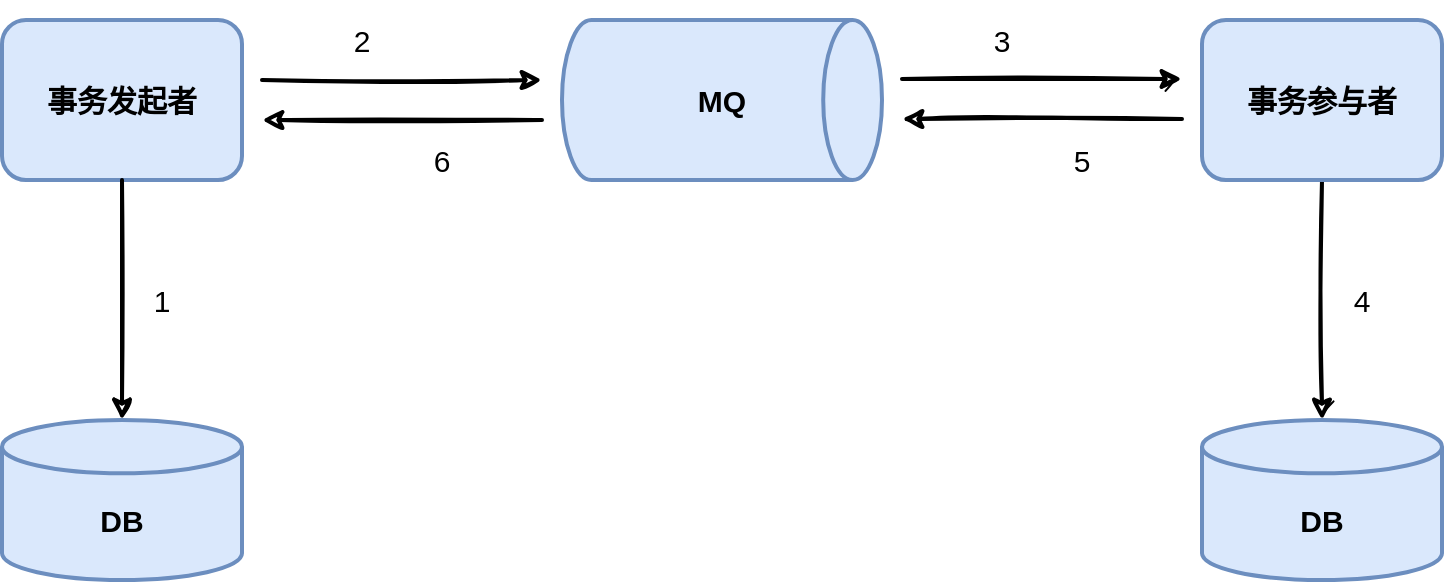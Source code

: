 <mxfile version="20.6.0" type="github">
  <diagram id="_XVtS-1K8bZMeeotLgvq" name="第 1 页">
    <mxGraphModel dx="946" dy="534" grid="1" gridSize="10" guides="1" tooltips="1" connect="1" arrows="1" fold="1" page="1" pageScale="1" pageWidth="827" pageHeight="1169" math="0" shadow="0">
      <root>
        <mxCell id="0" />
        <mxCell id="1" parent="0" />
        <mxCell id="MFO9K4tf-34YZk9_oQ_L-1" value="事务发起者" style="rounded=1;whiteSpace=wrap;html=1;strokeWidth=2;fillWeight=4;hachureGap=8;hachureAngle=45;fillColor=#dae8fc;sketch=0;strokeColor=#6c8ebf;fontSize=15;fontStyle=1" vertex="1" parent="1">
          <mxGeometry x="40" y="160" width="120" height="80" as="geometry" />
        </mxCell>
        <mxCell id="MFO9K4tf-34YZk9_oQ_L-11" style="edgeStyle=orthogonalEdgeStyle;rounded=0;sketch=1;orthogonalLoop=1;jettySize=auto;html=1;entryX=0.5;entryY=0;entryDx=0;entryDy=0;entryPerimeter=0;strokeWidth=2;" edge="1" parent="1" source="MFO9K4tf-34YZk9_oQ_L-2" target="MFO9K4tf-34YZk9_oQ_L-5">
          <mxGeometry relative="1" as="geometry" />
        </mxCell>
        <mxCell id="MFO9K4tf-34YZk9_oQ_L-2" value="事务参与者" style="rounded=1;whiteSpace=wrap;html=1;strokeWidth=2;fillWeight=4;hachureGap=8;hachureAngle=45;fillColor=#dae8fc;sketch=0;strokeColor=#6c8ebf;fontSize=15;fontStyle=1" vertex="1" parent="1">
          <mxGeometry x="640" y="160" width="120" height="80" as="geometry" />
        </mxCell>
        <mxCell id="MFO9K4tf-34YZk9_oQ_L-3" value="" style="strokeWidth=2;html=1;shape=mxgraph.flowchart.database;whiteSpace=wrap;sketch=0;fillColor=#dae8fc;strokeColor=#6c8ebf;" vertex="1" parent="1">
          <mxGeometry x="40" y="360" width="120" height="80" as="geometry" />
        </mxCell>
        <mxCell id="MFO9K4tf-34YZk9_oQ_L-4" value="MQ" style="strokeWidth=2;html=1;shape=mxgraph.flowchart.direct_data;whiteSpace=wrap;sketch=0;fillColor=#dae8fc;strokeColor=#6c8ebf;fontSize=15;fontStyle=1" vertex="1" parent="1">
          <mxGeometry x="320" y="160" width="160" height="80" as="geometry" />
        </mxCell>
        <mxCell id="MFO9K4tf-34YZk9_oQ_L-5" value="" style="strokeWidth=2;html=1;shape=mxgraph.flowchart.database;whiteSpace=wrap;sketch=0;fillColor=#dae8fc;strokeColor=#6c8ebf;" vertex="1" parent="1">
          <mxGeometry x="640" y="360" width="120" height="80" as="geometry" />
        </mxCell>
        <mxCell id="MFO9K4tf-34YZk9_oQ_L-6" value="" style="endArrow=classic;html=1;rounded=0;strokeWidth=2;sketch=1;" edge="1" parent="1">
          <mxGeometry width="50" height="50" relative="1" as="geometry">
            <mxPoint x="170" y="190" as="sourcePoint" />
            <mxPoint x="310" y="190" as="targetPoint" />
          </mxGeometry>
        </mxCell>
        <mxCell id="MFO9K4tf-34YZk9_oQ_L-7" value="" style="endArrow=classic;html=1;rounded=0;strokeWidth=2;sketch=1;" edge="1" parent="1">
          <mxGeometry width="50" height="50" relative="1" as="geometry">
            <mxPoint x="310" y="210" as="sourcePoint" />
            <mxPoint x="170" y="210" as="targetPoint" />
          </mxGeometry>
        </mxCell>
        <mxCell id="MFO9K4tf-34YZk9_oQ_L-8" value="" style="endArrow=classic;html=1;rounded=0;strokeWidth=2;sketch=1;" edge="1" parent="1">
          <mxGeometry width="50" height="50" relative="1" as="geometry">
            <mxPoint x="490" y="189.5" as="sourcePoint" />
            <mxPoint x="630" y="189.5" as="targetPoint" />
          </mxGeometry>
        </mxCell>
        <mxCell id="MFO9K4tf-34YZk9_oQ_L-9" value="" style="endArrow=classic;html=1;rounded=0;strokeWidth=2;sketch=1;" edge="1" parent="1">
          <mxGeometry width="50" height="50" relative="1" as="geometry">
            <mxPoint x="630" y="209.5" as="sourcePoint" />
            <mxPoint x="490" y="209.5" as="targetPoint" />
          </mxGeometry>
        </mxCell>
        <mxCell id="MFO9K4tf-34YZk9_oQ_L-10" value="" style="endArrow=classic;html=1;rounded=0;strokeWidth=2;sketch=1;entryX=0.5;entryY=0;entryDx=0;entryDy=0;entryPerimeter=0;exitX=0.5;exitY=1;exitDx=0;exitDy=0;" edge="1" parent="1" source="MFO9K4tf-34YZk9_oQ_L-1" target="MFO9K4tf-34YZk9_oQ_L-3">
          <mxGeometry width="50" height="50" relative="1" as="geometry">
            <mxPoint x="100" y="250" as="sourcePoint" />
            <mxPoint x="270" y="280" as="targetPoint" />
          </mxGeometry>
        </mxCell>
        <mxCell id="MFO9K4tf-34YZk9_oQ_L-12" value="3" style="text;html=1;strokeColor=none;fillColor=none;align=center;verticalAlign=middle;whiteSpace=wrap;rounded=0;fontSize=15;" vertex="1" parent="1">
          <mxGeometry x="520" y="150" width="40" height="40" as="geometry" />
        </mxCell>
        <mxCell id="MFO9K4tf-34YZk9_oQ_L-13" value="2" style="text;html=1;strokeColor=none;fillColor=none;align=center;verticalAlign=middle;whiteSpace=wrap;rounded=0;fontSize=15;" vertex="1" parent="1">
          <mxGeometry x="200" y="150" width="40" height="40" as="geometry" />
        </mxCell>
        <mxCell id="MFO9K4tf-34YZk9_oQ_L-14" value="5" style="text;html=1;strokeColor=none;fillColor=none;align=center;verticalAlign=middle;whiteSpace=wrap;rounded=0;fontSize=15;" vertex="1" parent="1">
          <mxGeometry x="560" y="210" width="40" height="40" as="geometry" />
        </mxCell>
        <mxCell id="MFO9K4tf-34YZk9_oQ_L-15" value="1" style="text;html=1;strokeColor=none;fillColor=none;align=center;verticalAlign=middle;whiteSpace=wrap;rounded=0;fontSize=15;" vertex="1" parent="1">
          <mxGeometry x="100" y="280" width="40" height="40" as="geometry" />
        </mxCell>
        <mxCell id="MFO9K4tf-34YZk9_oQ_L-16" value="4" style="text;html=1;strokeColor=none;fillColor=none;align=center;verticalAlign=middle;whiteSpace=wrap;rounded=0;fontSize=15;" vertex="1" parent="1">
          <mxGeometry x="700" y="280" width="40" height="40" as="geometry" />
        </mxCell>
        <mxCell id="MFO9K4tf-34YZk9_oQ_L-17" value="6" style="text;html=1;strokeColor=none;fillColor=none;align=center;verticalAlign=middle;whiteSpace=wrap;rounded=0;fontSize=15;" vertex="1" parent="1">
          <mxGeometry x="240" y="210" width="40" height="40" as="geometry" />
        </mxCell>
        <mxCell id="MFO9K4tf-34YZk9_oQ_L-18" value="DB" style="text;html=1;strokeColor=none;fillColor=none;align=center;verticalAlign=middle;whiteSpace=wrap;rounded=0;fontSize=15;fontStyle=1" vertex="1" parent="1">
          <mxGeometry x="80" y="390" width="40" height="40" as="geometry" />
        </mxCell>
        <mxCell id="MFO9K4tf-34YZk9_oQ_L-19" value="DB" style="text;html=1;strokeColor=none;fillColor=none;align=center;verticalAlign=middle;whiteSpace=wrap;rounded=0;fontSize=15;fontStyle=1" vertex="1" parent="1">
          <mxGeometry x="680" y="390" width="40" height="40" as="geometry" />
        </mxCell>
      </root>
    </mxGraphModel>
  </diagram>
</mxfile>
